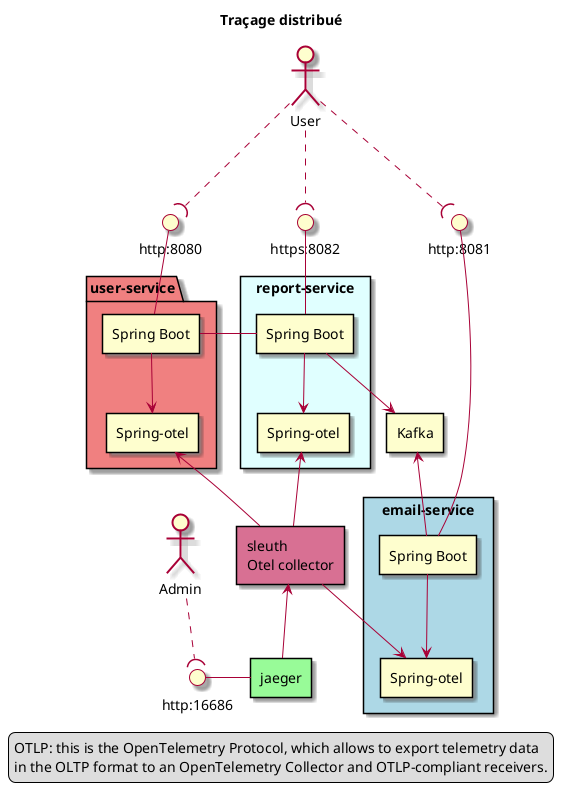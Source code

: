 @startuml network


title Traçage distribué

skin rose

actor "User" as user
actor "Admin" as adm

interface "http:8080" as IUserService
package "user-service" as userService #LightCoral {
    rectangle "Spring Boot" as spbUser
    rectangle "Spring-otel" as otelUser
}

interface "https:8082" as IReportService
rectangle "report-service" as reportService #LightCyan {
    rectangle "Spring Boot" as spbReport
    rectangle "Spring-otel" as otelReport
}

interface "http:8081" as IEmailService
rectangle "email-service" as emailService #LightBlue {
    rectangle "Spring Boot" as spbEmail
    rectangle "Spring-otel" as otelEmail
}

rectangle "Kafka" as kafka {
}

rectangle "sleuth\nOtel collector" as otelCol #PaleVioletRed {
}

interface "http:16686" as IJaeger
rectangle "jaeger" as jaeger #PaleGreen {
}

user ..( IUserService
IUserService -- spbUser
user ..( IReportService
IReportService -- spbReport
user ..( IEmailService
IEmailService -- spbEmail

spbUser - spbReport
spbUser --> otelUser
otelUser <-- otelCol
spbReport --> kafka
spbReport --> otelReport
otelReport <-- otelCol
kafka <-- spbEmail
spbEmail --> otelEmail
otelCol --> otelEmail
otelCol <-- jaeger 
adm ..( IJaeger 
IJaeger - jaeger

legend
  OTLP: this is the OpenTelemetry Protocol, which allows to export telemetry data 
  in the OLTP format to an OpenTelemetry Collector and OTLP-compliant receivers.
end legend

@enduml